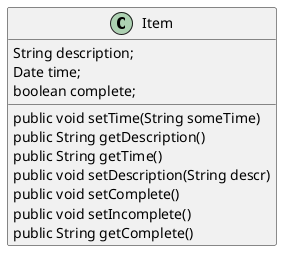 @startuml
'https://plantuml.com/sequence-diagram

class Item{
String description;
Date time;
boolean complete;
public void setTime(String someTime)
public String getDescription()
public String getTime()
public void setDescription(String descr)
public void setComplete()
public void setIncomplete()
public String getComplete()
}
@enduml